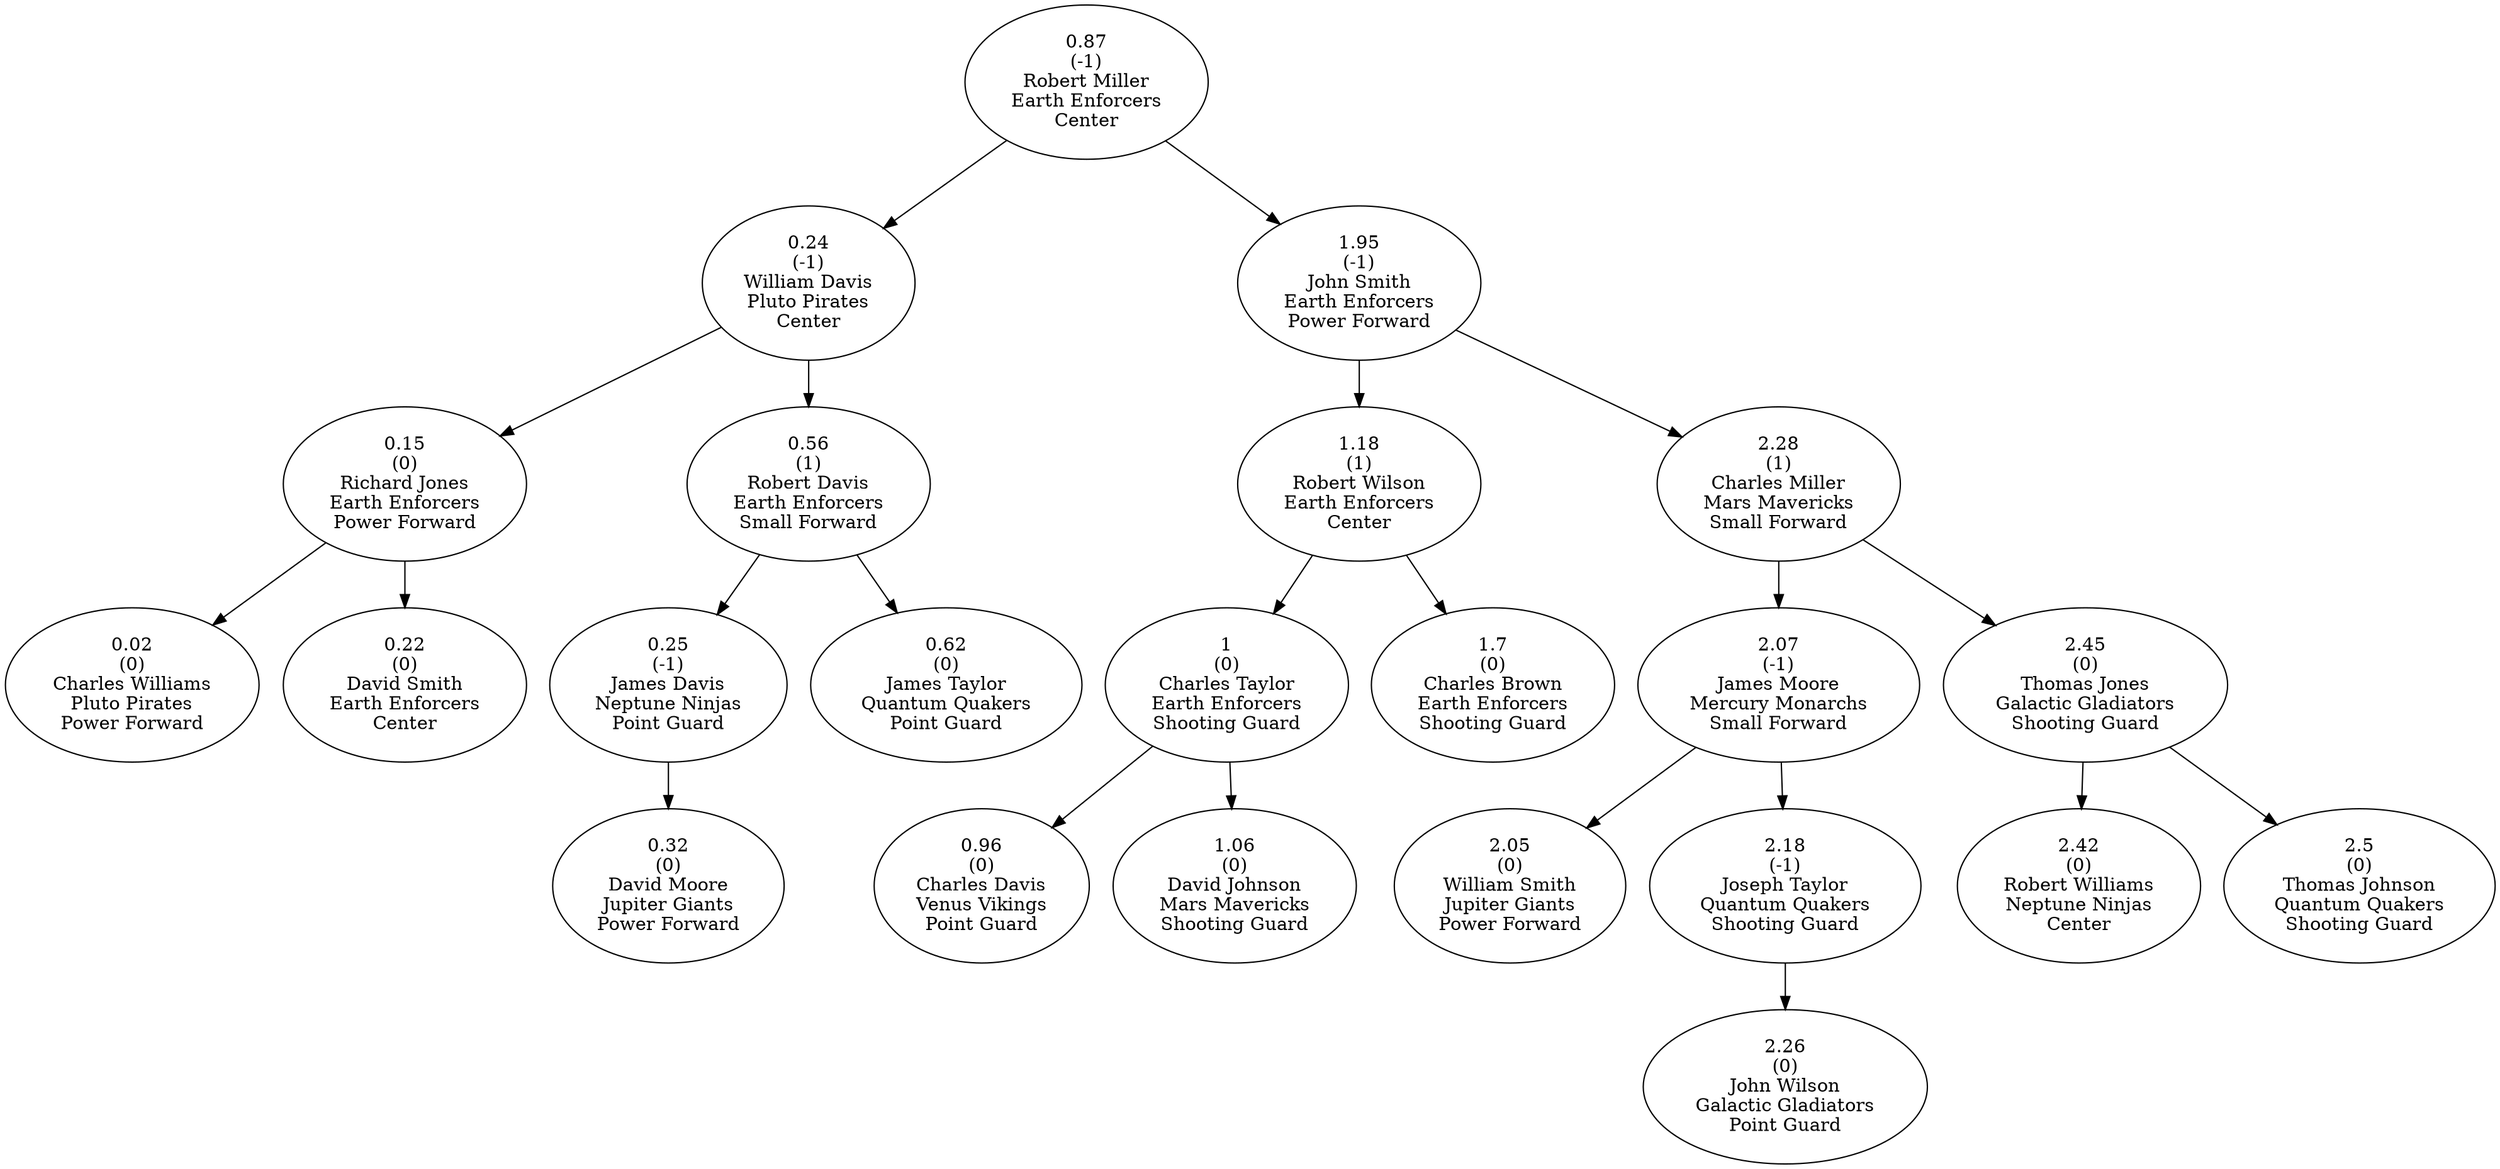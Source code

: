 digraph AVLTree {
    node300 [label="0.87\n(-1)\nRobert Miller\nEarth Enforcers\nCenter"];
    node301 [label="0.24\n(-1)\nWilliam Davis\nPluto Pirates\nCenter"];
    node302 [label="0.15\n(0)\nRichard Jones\nEarth Enforcers\nPower Forward"];
    node303 [label="0.02\n(0)\nCharles Williams\nPluto Pirates\nPower Forward"];
    node302 -> node303;
    node304 [label="0.22\n(0)\nDavid Smith\nEarth Enforcers\nCenter"];
    node302 -> node304;
    node301 -> node302;
    node305 [label="0.56\n(1)\nRobert Davis\nEarth Enforcers\nSmall Forward"];
    node306 [label="0.25\n(-1)\nJames Davis\nNeptune Ninjas\nPoint Guard"];
    node307 [label="0.32\n(0)\nDavid Moore\nJupiter Giants\nPower Forward"];
    node306 -> node307;
    node305 -> node306;
    node308 [label="0.62\n(0)\nJames Taylor\nQuantum Quakers\nPoint Guard"];
    node305 -> node308;
    node301 -> node305;
    node300 -> node301;
    node309 [label="1.95\n(-1)\nJohn Smith\nEarth Enforcers\nPower Forward"];
    node310 [label="1.18\n(1)\nRobert Wilson\nEarth Enforcers\nCenter"];
    node311 [label="1\n(0)\nCharles Taylor\nEarth Enforcers\nShooting Guard"];
    node312 [label="0.96\n(0)\nCharles Davis\nVenus Vikings\nPoint Guard"];
    node311 -> node312;
    node313 [label="1.06\n(0)\nDavid Johnson\nMars Mavericks\nShooting Guard"];
    node311 -> node313;
    node310 -> node311;
    node314 [label="1.7\n(0)\nCharles Brown\nEarth Enforcers\nShooting Guard"];
    node310 -> node314;
    node309 -> node310;
    node315 [label="2.28\n(1)\nCharles Miller\nMars Mavericks\nSmall Forward"];
    node316 [label="2.07\n(-1)\nJames Moore\nMercury Monarchs\nSmall Forward"];
    node317 [label="2.05\n(0)\nWilliam Smith\nJupiter Giants\nPower Forward"];
    node316 -> node317;
    node318 [label="2.18\n(-1)\nJoseph Taylor\nQuantum Quakers\nShooting Guard"];
    node319 [label="2.26\n(0)\nJohn Wilson\nGalactic Gladiators\nPoint Guard"];
    node318 -> node319;
    node316 -> node318;
    node315 -> node316;
    node320 [label="2.45\n(0)\nThomas Jones\nGalactic Gladiators\nShooting Guard"];
    node321 [label="2.42\n(0)\nRobert Williams\nNeptune Ninjas\nCenter"];
    node320 -> node321;
    node322 [label="2.5\n(0)\nThomas Johnson\nQuantum Quakers\nShooting Guard"];
    node320 -> node322;
    node315 -> node320;
    node309 -> node315;
    node300 -> node309;
}
